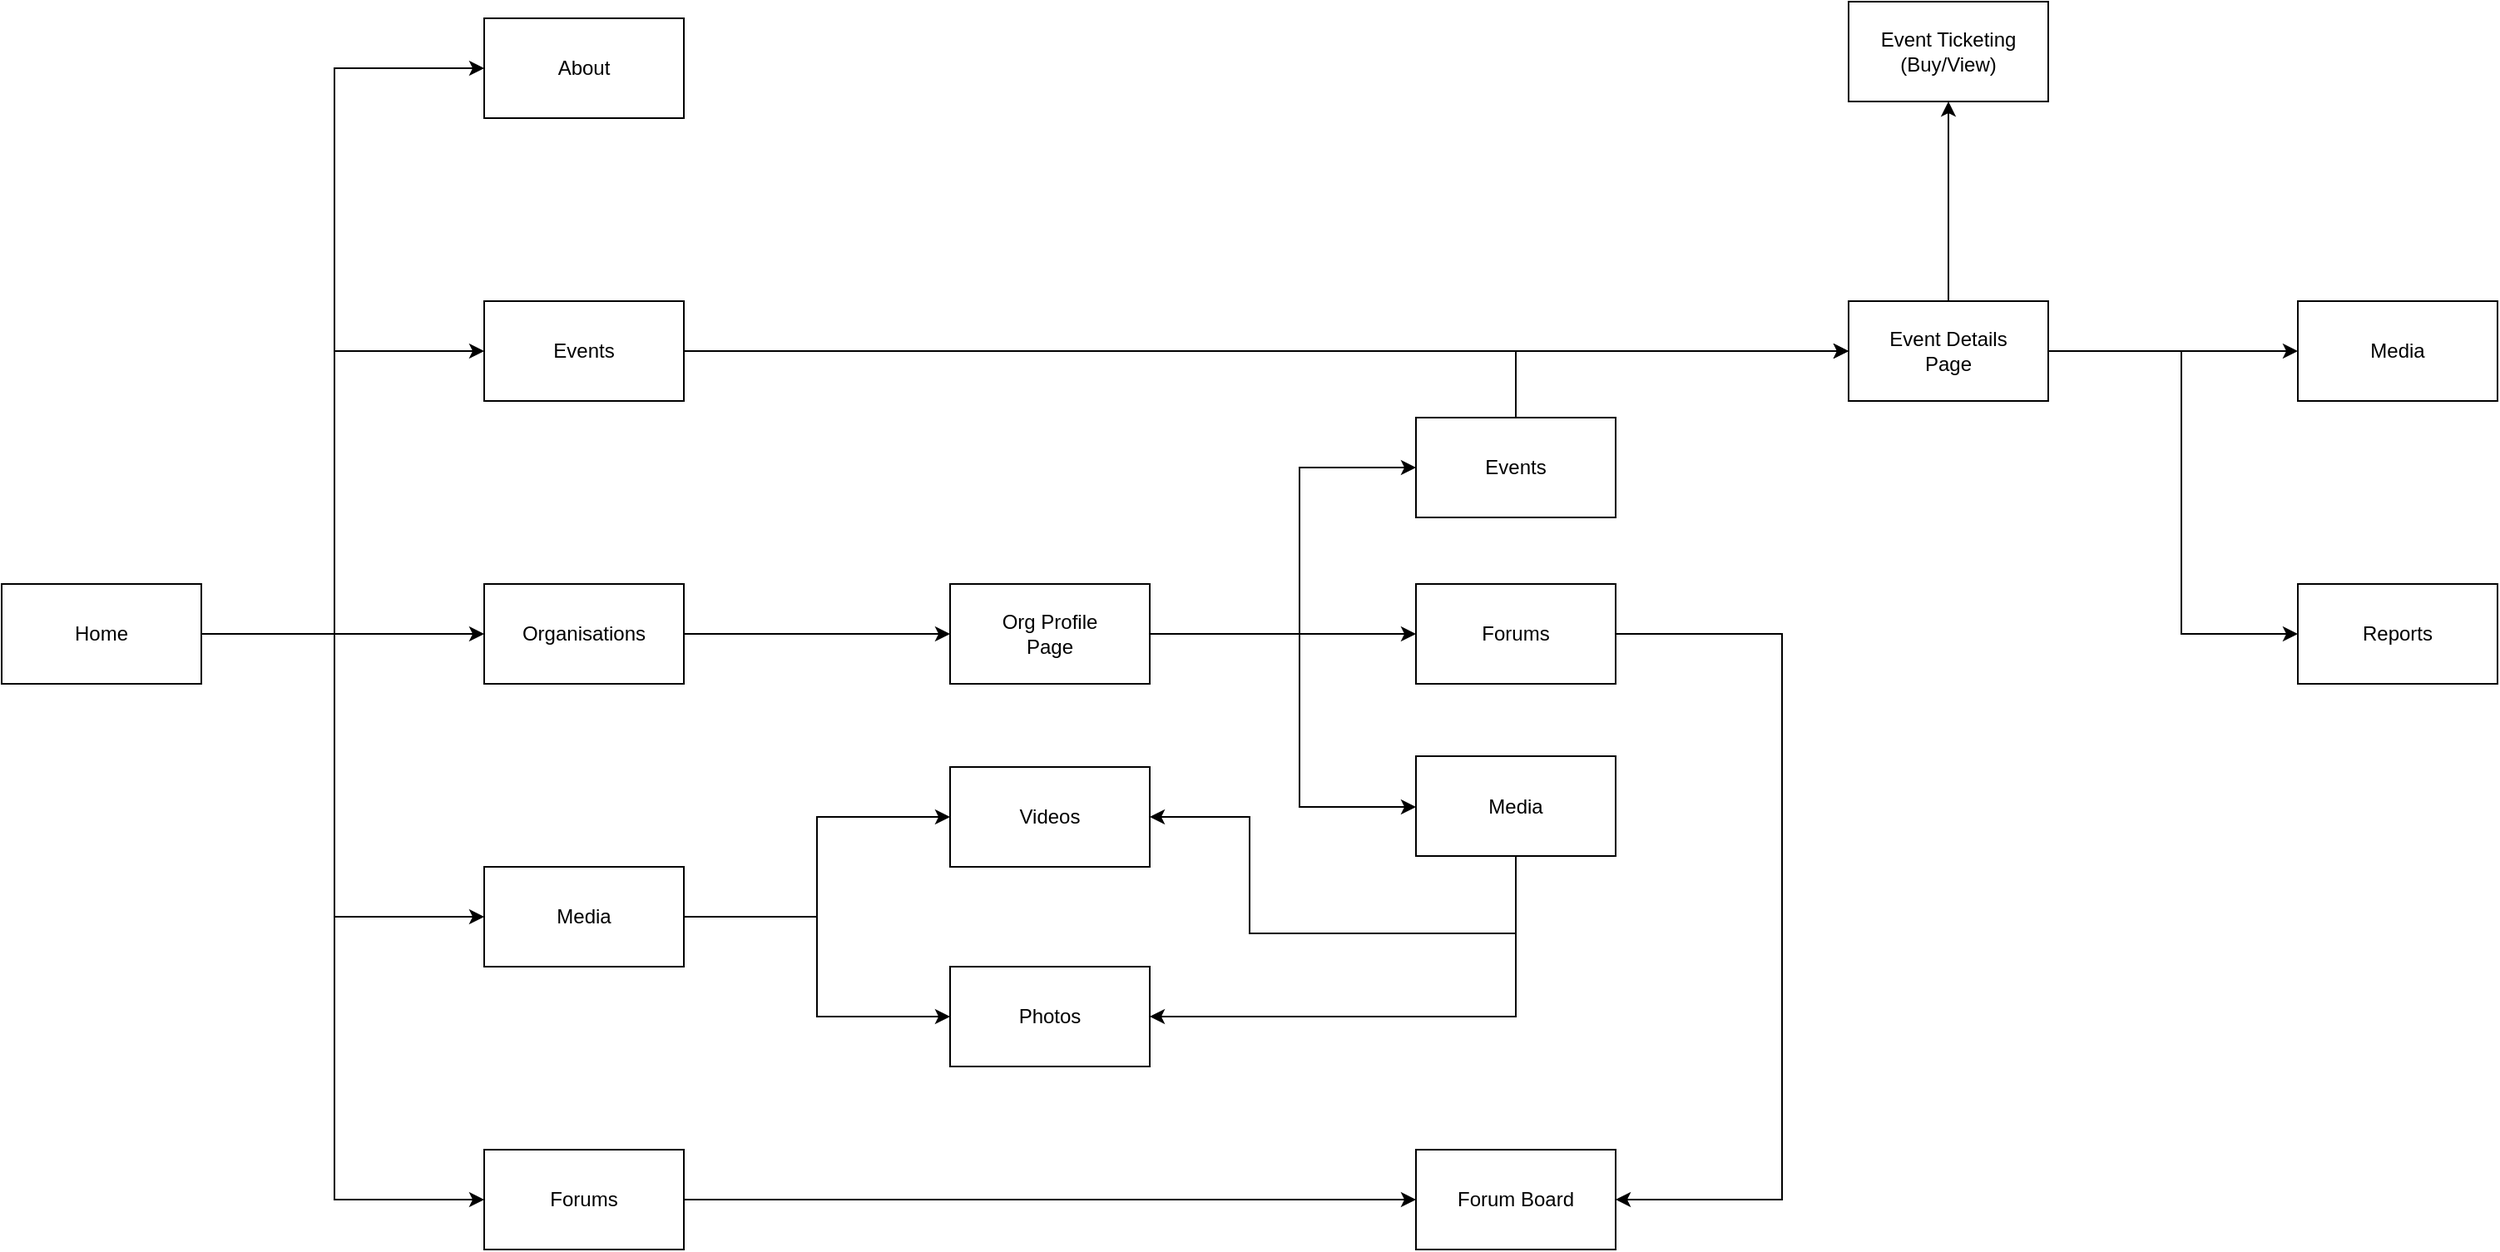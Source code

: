 <mxfile version="13.1.3">
    <diagram id="TvWyxDe16VHB4l-nWuXL" name="Page-1">
        <mxGraphModel dx="1084" dy="1310" grid="1" gridSize="10" guides="1" tooltips="1" connect="1" arrows="1" fold="1" page="0" pageScale="1" pageWidth="1169" pageHeight="827" math="0" shadow="0">
            <root>
                <mxCell id="0"/>
                <mxCell id="1" parent="0"/>
                <mxCell id="5" style="edgeStyle=orthogonalEdgeStyle;rounded=0;orthogonalLoop=1;jettySize=auto;html=1;" parent="1" source="MMjOgmS4PExbE8uFfLR3-1" target="MMjOgmS4PExbE8uFfLR3-4" edge="1">
                    <mxGeometry relative="1" as="geometry"/>
                </mxCell>
                <mxCell id="6" style="edgeStyle=orthogonalEdgeStyle;rounded=0;orthogonalLoop=1;jettySize=auto;html=1;" parent="1" source="MMjOgmS4PExbE8uFfLR3-1" target="MMjOgmS4PExbE8uFfLR3-2" edge="1">
                    <mxGeometry relative="1" as="geometry">
                        <Array as="points">
                            <mxPoint x="290" y="310"/>
                            <mxPoint x="290" y="140"/>
                        </Array>
                    </mxGeometry>
                </mxCell>
                <mxCell id="7" style="edgeStyle=orthogonalEdgeStyle;rounded=0;orthogonalLoop=1;jettySize=auto;html=1;" parent="1" source="MMjOgmS4PExbE8uFfLR3-1" target="MMjOgmS4PExbE8uFfLR3-10" edge="1">
                    <mxGeometry relative="1" as="geometry">
                        <Array as="points">
                            <mxPoint x="290" y="310"/>
                            <mxPoint x="290" y="480"/>
                        </Array>
                    </mxGeometry>
                </mxCell>
                <mxCell id="8" style="edgeStyle=orthogonalEdgeStyle;rounded=0;orthogonalLoop=1;jettySize=auto;html=1;" parent="1" source="MMjOgmS4PExbE8uFfLR3-1" target="4" edge="1">
                    <mxGeometry relative="1" as="geometry">
                        <Array as="points">
                            <mxPoint x="290" y="310"/>
                            <mxPoint x="290" y="650"/>
                        </Array>
                    </mxGeometry>
                </mxCell>
                <mxCell id="34" style="edgeStyle=orthogonalEdgeStyle;rounded=0;orthogonalLoop=1;jettySize=auto;html=1;" edge="1" parent="1" source="MMjOgmS4PExbE8uFfLR3-1" target="33">
                    <mxGeometry relative="1" as="geometry">
                        <Array as="points">
                            <mxPoint x="290" y="310"/>
                            <mxPoint x="290" y="-30"/>
                        </Array>
                    </mxGeometry>
                </mxCell>
                <mxCell id="MMjOgmS4PExbE8uFfLR3-1" value="Home" style="rounded=0;whiteSpace=wrap;html=1;" parent="1" vertex="1">
                    <mxGeometry x="90" y="280" width="120" height="60" as="geometry"/>
                </mxCell>
                <mxCell id="10" style="edgeStyle=orthogonalEdgeStyle;rounded=0;orthogonalLoop=1;jettySize=auto;html=1;" parent="1" source="MMjOgmS4PExbE8uFfLR3-2" target="MMjOgmS4PExbE8uFfLR3-14" edge="1">
                    <mxGeometry relative="1" as="geometry"/>
                </mxCell>
                <mxCell id="MMjOgmS4PExbE8uFfLR3-2" value="Events" style="rounded=0;whiteSpace=wrap;html=1;" parent="1" vertex="1">
                    <mxGeometry x="380" y="110" width="120" height="60" as="geometry"/>
                </mxCell>
                <mxCell id="28" value="" style="edgeStyle=orthogonalEdgeStyle;rounded=0;orthogonalLoop=1;jettySize=auto;html=1;" parent="1" source="MMjOgmS4PExbE8uFfLR3-14" target="27" edge="1">
                    <mxGeometry relative="1" as="geometry"/>
                </mxCell>
                <mxCell id="30" value="" style="edgeStyle=orthogonalEdgeStyle;rounded=0;orthogonalLoop=1;jettySize=auto;html=1;" parent="1" source="MMjOgmS4PExbE8uFfLR3-14" target="29" edge="1">
                    <mxGeometry relative="1" as="geometry"/>
                </mxCell>
                <mxCell id="32" value="" style="edgeStyle=orthogonalEdgeStyle;rounded=0;orthogonalLoop=1;jettySize=auto;html=1;" parent="1" source="MMjOgmS4PExbE8uFfLR3-14" target="31" edge="1">
                    <mxGeometry relative="1" as="geometry">
                        <Array as="points">
                            <mxPoint x="1400" y="140"/>
                            <mxPoint x="1400" y="310"/>
                        </Array>
                    </mxGeometry>
                </mxCell>
                <mxCell id="MMjOgmS4PExbE8uFfLR3-14" value="Event Details&lt;br&gt;Page" style="rounded=0;whiteSpace=wrap;html=1;" parent="1" vertex="1">
                    <mxGeometry x="1200" y="110" width="120" height="60" as="geometry"/>
                </mxCell>
                <mxCell id="31" value="Reports" style="rounded=0;whiteSpace=wrap;html=1;" parent="1" vertex="1">
                    <mxGeometry x="1470" y="280" width="120" height="60" as="geometry"/>
                </mxCell>
                <mxCell id="29" value="Media" style="rounded=0;whiteSpace=wrap;html=1;" parent="1" vertex="1">
                    <mxGeometry x="1470" y="110" width="120" height="60" as="geometry"/>
                </mxCell>
                <mxCell id="27" value="Event Ticketing&lt;br&gt;(Buy/View)" style="rounded=0;whiteSpace=wrap;html=1;" parent="1" vertex="1">
                    <mxGeometry x="1200" y="-70" width="120" height="60" as="geometry"/>
                </mxCell>
                <mxCell id="18" value="" style="edgeStyle=orthogonalEdgeStyle;rounded=0;orthogonalLoop=1;jettySize=auto;html=1;" parent="1" source="MMjOgmS4PExbE8uFfLR3-10" target="17" edge="1">
                    <mxGeometry relative="1" as="geometry"/>
                </mxCell>
                <mxCell id="20" style="edgeStyle=orthogonalEdgeStyle;rounded=0;orthogonalLoop=1;jettySize=auto;html=1;" parent="1" source="MMjOgmS4PExbE8uFfLR3-10" target="19" edge="1">
                    <mxGeometry relative="1" as="geometry"/>
                </mxCell>
                <mxCell id="MMjOgmS4PExbE8uFfLR3-10" value="Media" style="rounded=0;whiteSpace=wrap;html=1;" parent="1" vertex="1">
                    <mxGeometry x="380" y="450" width="120" height="60" as="geometry"/>
                </mxCell>
                <mxCell id="17" value="Videos" style="rounded=0;whiteSpace=wrap;html=1;" parent="1" vertex="1">
                    <mxGeometry x="660" y="390" width="120" height="60" as="geometry"/>
                </mxCell>
                <mxCell id="9" style="edgeStyle=orthogonalEdgeStyle;rounded=0;orthogonalLoop=1;jettySize=auto;html=1;" parent="1" source="MMjOgmS4PExbE8uFfLR3-4" target="MMjOgmS4PExbE8uFfLR3-17" edge="1">
                    <mxGeometry relative="1" as="geometry"/>
                </mxCell>
                <mxCell id="MMjOgmS4PExbE8uFfLR3-4" value="Organisations" style="rounded=0;whiteSpace=wrap;html=1;" parent="1" vertex="1">
                    <mxGeometry x="380" y="280" width="120" height="60" as="geometry"/>
                </mxCell>
                <mxCell id="12" value="" style="edgeStyle=orthogonalEdgeStyle;rounded=0;orthogonalLoop=1;jettySize=auto;html=1;" parent="1" source="MMjOgmS4PExbE8uFfLR3-17" target="11" edge="1">
                    <mxGeometry relative="1" as="geometry"/>
                </mxCell>
                <mxCell id="15" style="edgeStyle=orthogonalEdgeStyle;rounded=0;orthogonalLoop=1;jettySize=auto;html=1;" parent="1" source="MMjOgmS4PExbE8uFfLR3-17" target="14" edge="1">
                    <mxGeometry relative="1" as="geometry">
                        <Array as="points">
                            <mxPoint x="870" y="310"/>
                            <mxPoint x="870" y="210"/>
                        </Array>
                    </mxGeometry>
                </mxCell>
                <mxCell id="16" style="edgeStyle=orthogonalEdgeStyle;rounded=0;orthogonalLoop=1;jettySize=auto;html=1;" parent="1" source="MMjOgmS4PExbE8uFfLR3-17" target="13" edge="1">
                    <mxGeometry relative="1" as="geometry">
                        <Array as="points">
                            <mxPoint x="870" y="310"/>
                            <mxPoint x="870" y="414"/>
                        </Array>
                    </mxGeometry>
                </mxCell>
                <mxCell id="MMjOgmS4PExbE8uFfLR3-17" value="Org Profile&lt;br&gt;Page" style="rounded=0;whiteSpace=wrap;html=1;" parent="1" vertex="1">
                    <mxGeometry x="660" y="280" width="120" height="60" as="geometry"/>
                </mxCell>
                <mxCell id="26" style="edgeStyle=orthogonalEdgeStyle;rounded=0;orthogonalLoop=1;jettySize=auto;html=1;" parent="1" source="11" target="21" edge="1">
                    <mxGeometry relative="1" as="geometry">
                        <Array as="points">
                            <mxPoint x="1160" y="310"/>
                            <mxPoint x="1160" y="650"/>
                        </Array>
                    </mxGeometry>
                </mxCell>
                <mxCell id="11" value="Forums" style="rounded=0;whiteSpace=wrap;html=1;" parent="1" vertex="1">
                    <mxGeometry x="940" y="280" width="120" height="60" as="geometry"/>
                </mxCell>
                <mxCell id="22" value="" style="edgeStyle=orthogonalEdgeStyle;rounded=0;orthogonalLoop=1;jettySize=auto;html=1;" parent="1" source="4" target="21" edge="1">
                    <mxGeometry relative="1" as="geometry"/>
                </mxCell>
                <mxCell id="4" value="Forums" style="rounded=0;whiteSpace=wrap;html=1;" parent="1" vertex="1">
                    <mxGeometry x="380" y="620" width="120" height="60" as="geometry"/>
                </mxCell>
                <mxCell id="21" value="Forum Board" style="rounded=0;whiteSpace=wrap;html=1;" parent="1" vertex="1">
                    <mxGeometry x="940" y="620" width="120" height="60" as="geometry"/>
                </mxCell>
                <mxCell id="24" style="edgeStyle=orthogonalEdgeStyle;rounded=0;orthogonalLoop=1;jettySize=auto;html=1;" parent="1" source="13" target="19" edge="1">
                    <mxGeometry relative="1" as="geometry">
                        <Array as="points">
                            <mxPoint x="1000" y="540"/>
                        </Array>
                    </mxGeometry>
                </mxCell>
                <mxCell id="25" style="edgeStyle=orthogonalEdgeStyle;rounded=0;orthogonalLoop=1;jettySize=auto;html=1;" parent="1" source="13" target="17" edge="1">
                    <mxGeometry relative="1" as="geometry">
                        <Array as="points">
                            <mxPoint x="1000" y="490"/>
                            <mxPoint x="840" y="490"/>
                            <mxPoint x="840" y="420"/>
                        </Array>
                    </mxGeometry>
                </mxCell>
                <mxCell id="13" value="Media" style="rounded=0;whiteSpace=wrap;html=1;" parent="1" vertex="1">
                    <mxGeometry x="940" y="383.5" width="120" height="60" as="geometry"/>
                </mxCell>
                <mxCell id="23" style="edgeStyle=orthogonalEdgeStyle;rounded=0;orthogonalLoop=1;jettySize=auto;html=1;" parent="1" source="14" target="MMjOgmS4PExbE8uFfLR3-14" edge="1">
                    <mxGeometry relative="1" as="geometry">
                        <Array as="points">
                            <mxPoint x="1000" y="140"/>
                        </Array>
                    </mxGeometry>
                </mxCell>
                <mxCell id="14" value="Events" style="rounded=0;whiteSpace=wrap;html=1;" parent="1" vertex="1">
                    <mxGeometry x="940" y="180" width="120" height="60" as="geometry"/>
                </mxCell>
                <mxCell id="19" value="Photos" style="rounded=0;whiteSpace=wrap;html=1;" parent="1" vertex="1">
                    <mxGeometry x="660" y="510" width="120" height="60" as="geometry"/>
                </mxCell>
                <mxCell id="33" value="About" style="rounded=0;whiteSpace=wrap;html=1;" vertex="1" parent="1">
                    <mxGeometry x="380" y="-60" width="120" height="60" as="geometry"/>
                </mxCell>
            </root>
        </mxGraphModel>
    </diagram>
</mxfile>